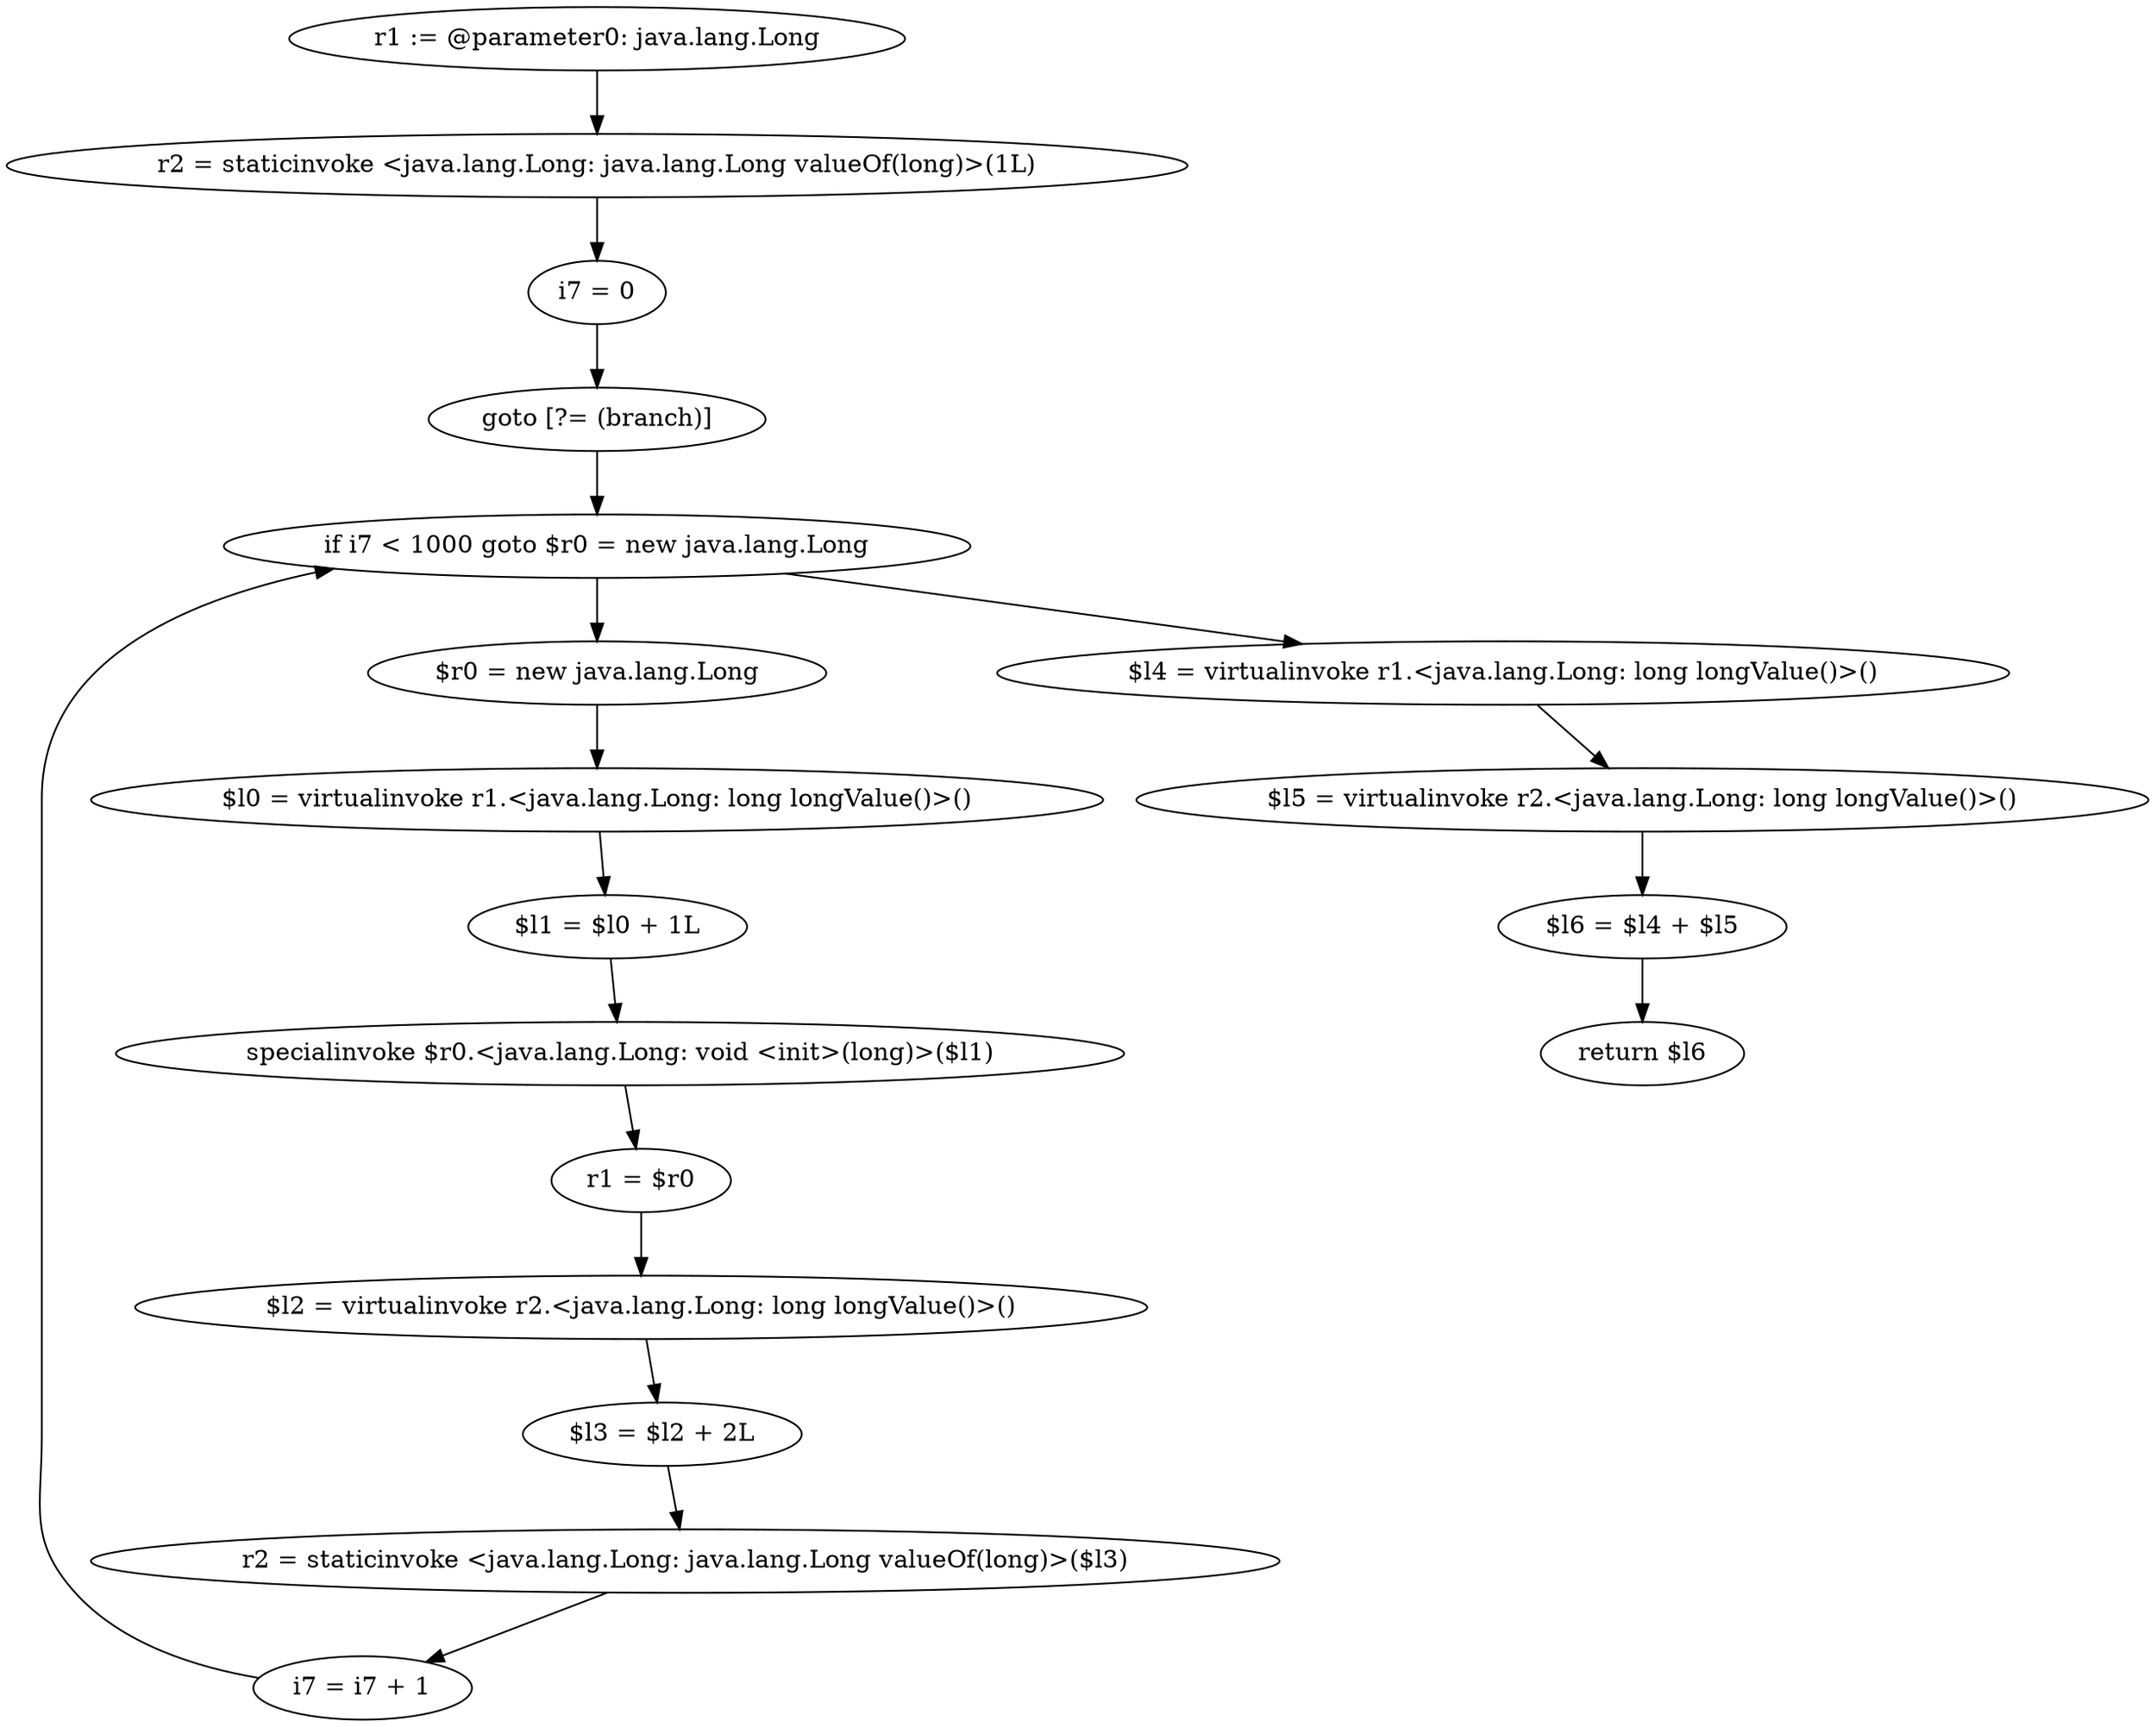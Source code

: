 digraph "unitGraph" {
    "r1 := @parameter0: java.lang.Long"
    "r2 = staticinvoke <java.lang.Long: java.lang.Long valueOf(long)>(1L)"
    "i7 = 0"
    "goto [?= (branch)]"
    "$r0 = new java.lang.Long"
    "$l0 = virtualinvoke r1.<java.lang.Long: long longValue()>()"
    "$l1 = $l0 + 1L"
    "specialinvoke $r0.<java.lang.Long: void <init>(long)>($l1)"
    "r1 = $r0"
    "$l2 = virtualinvoke r2.<java.lang.Long: long longValue()>()"
    "$l3 = $l2 + 2L"
    "r2 = staticinvoke <java.lang.Long: java.lang.Long valueOf(long)>($l3)"
    "i7 = i7 + 1"
    "if i7 < 1000 goto $r0 = new java.lang.Long"
    "$l4 = virtualinvoke r1.<java.lang.Long: long longValue()>()"
    "$l5 = virtualinvoke r2.<java.lang.Long: long longValue()>()"
    "$l6 = $l4 + $l5"
    "return $l6"
    "r1 := @parameter0: java.lang.Long"->"r2 = staticinvoke <java.lang.Long: java.lang.Long valueOf(long)>(1L)";
    "r2 = staticinvoke <java.lang.Long: java.lang.Long valueOf(long)>(1L)"->"i7 = 0";
    "i7 = 0"->"goto [?= (branch)]";
    "goto [?= (branch)]"->"if i7 < 1000 goto $r0 = new java.lang.Long";
    "$r0 = new java.lang.Long"->"$l0 = virtualinvoke r1.<java.lang.Long: long longValue()>()";
    "$l0 = virtualinvoke r1.<java.lang.Long: long longValue()>()"->"$l1 = $l0 + 1L";
    "$l1 = $l0 + 1L"->"specialinvoke $r0.<java.lang.Long: void <init>(long)>($l1)";
    "specialinvoke $r0.<java.lang.Long: void <init>(long)>($l1)"->"r1 = $r0";
    "r1 = $r0"->"$l2 = virtualinvoke r2.<java.lang.Long: long longValue()>()";
    "$l2 = virtualinvoke r2.<java.lang.Long: long longValue()>()"->"$l3 = $l2 + 2L";
    "$l3 = $l2 + 2L"->"r2 = staticinvoke <java.lang.Long: java.lang.Long valueOf(long)>($l3)";
    "r2 = staticinvoke <java.lang.Long: java.lang.Long valueOf(long)>($l3)"->"i7 = i7 + 1";
    "i7 = i7 + 1"->"if i7 < 1000 goto $r0 = new java.lang.Long";
    "if i7 < 1000 goto $r0 = new java.lang.Long"->"$l4 = virtualinvoke r1.<java.lang.Long: long longValue()>()";
    "if i7 < 1000 goto $r0 = new java.lang.Long"->"$r0 = new java.lang.Long";
    "$l4 = virtualinvoke r1.<java.lang.Long: long longValue()>()"->"$l5 = virtualinvoke r2.<java.lang.Long: long longValue()>()";
    "$l5 = virtualinvoke r2.<java.lang.Long: long longValue()>()"->"$l6 = $l4 + $l5";
    "$l6 = $l4 + $l5"->"return $l6";
}
